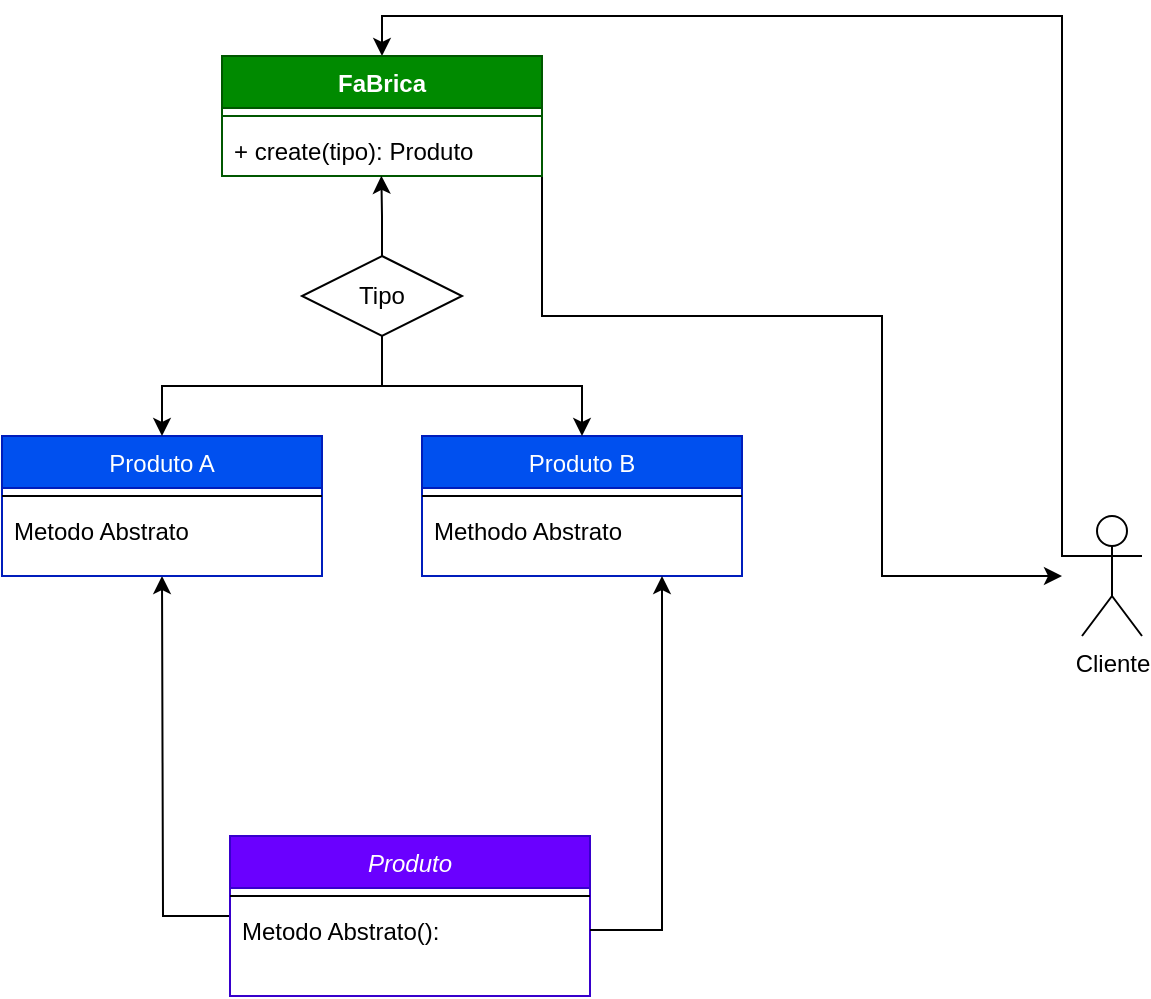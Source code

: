 <mxfile pages="3">
    <diagram id="C5RBs43oDa-KdzZeNtuy" name="Simple Factory">
        <mxGraphModel dx="1047" dy="371" grid="1" gridSize="10" guides="1" tooltips="1" connect="1" arrows="1" fold="1" page="1" pageScale="1" pageWidth="827" pageHeight="1169" math="0" shadow="0">
            <root>
                <mxCell id="WIyWlLk6GJQsqaUBKTNV-0"/>
                <mxCell id="WIyWlLk6GJQsqaUBKTNV-1" parent="WIyWlLk6GJQsqaUBKTNV-0"/>
                <mxCell id="dUYYTds_tHdQ7HSWbNol-23" style="edgeStyle=orthogonalEdgeStyle;rounded=0;orthogonalLoop=1;jettySize=auto;html=1;" parent="WIyWlLk6GJQsqaUBKTNV-1" source="zkfFHV4jXpPFQw0GAbJ--0" edge="1">
                    <mxGeometry relative="1" as="geometry">
                        <mxPoint x="200" y="430.0" as="targetPoint"/>
                    </mxGeometry>
                </mxCell>
                <mxCell id="zkfFHV4jXpPFQw0GAbJ--0" value="Produto" style="swimlane;fontStyle=2;align=center;verticalAlign=top;childLayout=stackLayout;horizontal=1;startSize=26;horizontalStack=0;resizeParent=1;resizeLast=0;collapsible=1;marginBottom=0;rounded=0;shadow=0;strokeWidth=1;fillColor=#6a00ff;fontColor=#ffffff;strokeColor=#3700CC;" parent="WIyWlLk6GJQsqaUBKTNV-1" vertex="1">
                    <mxGeometry x="234" y="560" width="180" height="80" as="geometry">
                        <mxRectangle x="230" y="140" width="160" height="26" as="alternateBounds"/>
                    </mxGeometry>
                </mxCell>
                <mxCell id="zkfFHV4jXpPFQw0GAbJ--4" value="" style="line;html=1;strokeWidth=1;align=left;verticalAlign=middle;spacingTop=-1;spacingLeft=3;spacingRight=3;rotatable=0;labelPosition=right;points=[];portConstraint=eastwest;" parent="zkfFHV4jXpPFQw0GAbJ--0" vertex="1">
                    <mxGeometry y="26" width="180" height="8" as="geometry"/>
                </mxCell>
                <mxCell id="zkfFHV4jXpPFQw0GAbJ--5" value="Metodo Abstrato():&#10;" style="text;align=left;verticalAlign=top;spacingLeft=4;spacingRight=4;overflow=hidden;rotatable=0;points=[[0,0.5],[1,0.5]];portConstraint=eastwest;" parent="zkfFHV4jXpPFQw0GAbJ--0" vertex="1">
                    <mxGeometry y="34" width="180" height="26" as="geometry"/>
                </mxCell>
                <mxCell id="zkfFHV4jXpPFQw0GAbJ--6" value="Produto A" style="swimlane;fontStyle=0;align=center;verticalAlign=top;childLayout=stackLayout;horizontal=1;startSize=26;horizontalStack=0;resizeParent=1;resizeLast=0;collapsible=1;marginBottom=0;rounded=0;shadow=0;strokeWidth=1;fillColor=#0050ef;fontColor=#ffffff;strokeColor=#001DBC;" parent="WIyWlLk6GJQsqaUBKTNV-1" vertex="1">
                    <mxGeometry x="120" y="360" width="160" height="70" as="geometry">
                        <mxRectangle x="130" y="380" width="160" height="26" as="alternateBounds"/>
                    </mxGeometry>
                </mxCell>
                <mxCell id="zkfFHV4jXpPFQw0GAbJ--9" value="" style="line;html=1;strokeWidth=1;align=left;verticalAlign=middle;spacingTop=-1;spacingLeft=3;spacingRight=3;rotatable=0;labelPosition=right;points=[];portConstraint=eastwest;" parent="zkfFHV4jXpPFQw0GAbJ--6" vertex="1">
                    <mxGeometry y="26" width="160" height="8" as="geometry"/>
                </mxCell>
                <mxCell id="zkfFHV4jXpPFQw0GAbJ--7" value="Metodo Abstrato" style="text;align=left;verticalAlign=top;spacingLeft=4;spacingRight=4;overflow=hidden;rotatable=0;points=[[0,0.5],[1,0.5]];portConstraint=eastwest;" parent="zkfFHV4jXpPFQw0GAbJ--6" vertex="1">
                    <mxGeometry y="34" width="160" height="26" as="geometry"/>
                </mxCell>
                <mxCell id="zkfFHV4jXpPFQw0GAbJ--13" value="Produto B" style="swimlane;fontStyle=0;align=center;verticalAlign=top;childLayout=stackLayout;horizontal=1;startSize=26;horizontalStack=0;resizeParent=1;resizeLast=0;collapsible=1;marginBottom=0;rounded=0;shadow=0;strokeWidth=1;fillColor=#0050ef;fontColor=#ffffff;strokeColor=#001DBC;" parent="WIyWlLk6GJQsqaUBKTNV-1" vertex="1">
                    <mxGeometry x="330" y="360" width="160" height="70" as="geometry">
                        <mxRectangle x="340" y="380" width="170" height="26" as="alternateBounds"/>
                    </mxGeometry>
                </mxCell>
                <mxCell id="zkfFHV4jXpPFQw0GAbJ--15" value="" style="line;html=1;strokeWidth=1;align=left;verticalAlign=middle;spacingTop=-1;spacingLeft=3;spacingRight=3;rotatable=0;labelPosition=right;points=[];portConstraint=eastwest;" parent="zkfFHV4jXpPFQw0GAbJ--13" vertex="1">
                    <mxGeometry y="26" width="160" height="8" as="geometry"/>
                </mxCell>
                <mxCell id="zkfFHV4jXpPFQw0GAbJ--14" value="Methodo Abstrato" style="text;align=left;verticalAlign=top;spacingLeft=4;spacingRight=4;overflow=hidden;rotatable=0;points=[[0,0.5],[1,0.5]];portConstraint=eastwest;" parent="zkfFHV4jXpPFQw0GAbJ--13" vertex="1">
                    <mxGeometry y="34" width="160" height="26" as="geometry"/>
                </mxCell>
                <mxCell id="dUYYTds_tHdQ7HSWbNol-16" style="edgeStyle=orthogonalEdgeStyle;rounded=0;orthogonalLoop=1;jettySize=auto;html=1;exitX=0;exitY=0.333;exitDx=0;exitDy=0;exitPerimeter=0;entryX=0.5;entryY=0;entryDx=0;entryDy=0;" parent="WIyWlLk6GJQsqaUBKTNV-1" source="dUYYTds_tHdQ7HSWbNol-1" target="dUYYTds_tHdQ7HSWbNol-9" edge="1">
                    <mxGeometry relative="1" as="geometry">
                        <Array as="points">
                            <mxPoint x="650" y="150"/>
                            <mxPoint x="310" y="150"/>
                        </Array>
                    </mxGeometry>
                </mxCell>
                <mxCell id="dUYYTds_tHdQ7HSWbNol-1" value="Cliente" style="shape=umlActor;verticalLabelPosition=bottom;verticalAlign=top;html=1;outlineConnect=0;" parent="WIyWlLk6GJQsqaUBKTNV-1" vertex="1">
                    <mxGeometry x="660" y="400" width="30" height="60" as="geometry"/>
                </mxCell>
                <mxCell id="dUYYTds_tHdQ7HSWbNol-15" style="edgeStyle=orthogonalEdgeStyle;rounded=0;orthogonalLoop=1;jettySize=auto;html=1;exitX=1;exitY=0.5;exitDx=0;exitDy=0;" parent="WIyWlLk6GJQsqaUBKTNV-1" source="dUYYTds_tHdQ7HSWbNol-9" edge="1">
                    <mxGeometry relative="1" as="geometry">
                        <mxPoint x="650" y="430" as="targetPoint"/>
                        <Array as="points">
                            <mxPoint x="390" y="300"/>
                            <mxPoint x="560" y="300"/>
                            <mxPoint x="560" y="430"/>
                        </Array>
                    </mxGeometry>
                </mxCell>
                <mxCell id="dUYYTds_tHdQ7HSWbNol-9" value="FaBrica" style="swimlane;fontStyle=1;align=center;verticalAlign=top;childLayout=stackLayout;horizontal=1;startSize=26;horizontalStack=0;resizeParent=1;resizeParentMax=0;resizeLast=0;collapsible=1;marginBottom=0;whiteSpace=wrap;html=1;fillColor=#008a00;fontColor=#ffffff;strokeColor=#005700;" parent="WIyWlLk6GJQsqaUBKTNV-1" vertex="1">
                    <mxGeometry x="230" y="170" width="160" height="60" as="geometry"/>
                </mxCell>
                <mxCell id="dUYYTds_tHdQ7HSWbNol-11" value="" style="line;strokeWidth=1;fillColor=none;align=left;verticalAlign=middle;spacingTop=-1;spacingLeft=3;spacingRight=3;rotatable=0;labelPosition=right;points=[];portConstraint=eastwest;strokeColor=inherit;" parent="dUYYTds_tHdQ7HSWbNol-9" vertex="1">
                    <mxGeometry y="26" width="160" height="8" as="geometry"/>
                </mxCell>
                <mxCell id="dUYYTds_tHdQ7HSWbNol-12" value="+ create(tipo): Produto" style="text;strokeColor=none;fillColor=none;align=left;verticalAlign=top;spacingLeft=4;spacingRight=4;overflow=hidden;rotatable=0;points=[[0,0.5],[1,0.5]];portConstraint=eastwest;whiteSpace=wrap;html=1;" parent="dUYYTds_tHdQ7HSWbNol-9" vertex="1">
                    <mxGeometry y="34" width="160" height="26" as="geometry"/>
                </mxCell>
                <mxCell id="dUYYTds_tHdQ7HSWbNol-20" style="edgeStyle=orthogonalEdgeStyle;rounded=0;orthogonalLoop=1;jettySize=auto;html=1;entryX=0.498;entryY=0.996;entryDx=0;entryDy=0;entryPerimeter=0;" parent="WIyWlLk6GJQsqaUBKTNV-1" source="dUYYTds_tHdQ7HSWbNol-17" target="dUYYTds_tHdQ7HSWbNol-12" edge="1">
                    <mxGeometry relative="1" as="geometry"/>
                </mxCell>
                <mxCell id="dUYYTds_tHdQ7HSWbNol-21" style="edgeStyle=orthogonalEdgeStyle;rounded=0;orthogonalLoop=1;jettySize=auto;html=1;entryX=0.5;entryY=0;entryDx=0;entryDy=0;" parent="WIyWlLk6GJQsqaUBKTNV-1" source="dUYYTds_tHdQ7HSWbNol-17" target="zkfFHV4jXpPFQw0GAbJ--6" edge="1">
                    <mxGeometry relative="1" as="geometry"/>
                </mxCell>
                <mxCell id="dUYYTds_tHdQ7HSWbNol-22" style="edgeStyle=orthogonalEdgeStyle;rounded=0;orthogonalLoop=1;jettySize=auto;html=1;entryX=0.5;entryY=0;entryDx=0;entryDy=0;" parent="WIyWlLk6GJQsqaUBKTNV-1" source="dUYYTds_tHdQ7HSWbNol-17" target="zkfFHV4jXpPFQw0GAbJ--13" edge="1">
                    <mxGeometry relative="1" as="geometry"/>
                </mxCell>
                <mxCell id="dUYYTds_tHdQ7HSWbNol-17" value="Tipo" style="rhombus;whiteSpace=wrap;html=1;" parent="WIyWlLk6GJQsqaUBKTNV-1" vertex="1">
                    <mxGeometry x="270" y="270" width="80" height="40" as="geometry"/>
                </mxCell>
                <mxCell id="dUYYTds_tHdQ7HSWbNol-24" style="edgeStyle=orthogonalEdgeStyle;rounded=0;orthogonalLoop=1;jettySize=auto;html=1;entryX=0.75;entryY=1;entryDx=0;entryDy=0;" parent="WIyWlLk6GJQsqaUBKTNV-1" source="zkfFHV4jXpPFQw0GAbJ--5" target="zkfFHV4jXpPFQw0GAbJ--13" edge="1">
                    <mxGeometry relative="1" as="geometry"/>
                </mxCell>
            </root>
        </mxGraphModel>
    </diagram>
    <diagram id="7rpKmC_m5Ts7hLOaDYVS" name="Factory Method">
        <mxGraphModel dx="1047" dy="371" grid="1" gridSize="10" guides="1" tooltips="1" connect="1" arrows="1" fold="1" page="1" pageScale="1" pageWidth="827" pageHeight="1169" math="0" shadow="0">
            <root>
                <mxCell id="0"/>
                <mxCell id="1" parent="0"/>
                <mxCell id="uOhVstjG3ZBgrnOwVRoU-12" style="edgeStyle=orthogonalEdgeStyle;rounded=0;orthogonalLoop=1;jettySize=auto;html=1;entryX=0.244;entryY=1.154;entryDx=0;entryDy=0;entryPerimeter=0;strokeWidth=5;fillColor=#6a00ff;strokeColor=#3700CC;" parent="1" source="uOhVstjG3ZBgrnOwVRoU-1" target="uOhVstjG3ZBgrnOwVRoU-8" edge="1">
                    <mxGeometry relative="1" as="geometry">
                        <Array as="points">
                            <mxPoint x="130" y="710"/>
                        </Array>
                    </mxGeometry>
                </mxCell>
                <mxCell id="uOhVstjG3ZBgrnOwVRoU-1" value="Produto&lt;br&gt;" style="swimlane;fontStyle=1;align=center;verticalAlign=top;childLayout=stackLayout;horizontal=1;startSize=26;horizontalStack=0;resizeParent=1;resizeParentMax=0;resizeLast=0;collapsible=1;marginBottom=0;whiteSpace=wrap;html=1;fillColor=#6a00ff;fontColor=#ffffff;strokeColor=#3700CC;" parent="1" vertex="1">
                    <mxGeometry x="190" y="680" width="160" height="60" as="geometry"/>
                </mxCell>
                <mxCell id="uOhVstjG3ZBgrnOwVRoU-3" value="" style="line;strokeWidth=1;fillColor=none;align=left;verticalAlign=middle;spacingTop=-1;spacingLeft=3;spacingRight=3;rotatable=0;labelPosition=right;points=[];portConstraint=eastwest;strokeColor=inherit;" parent="uOhVstjG3ZBgrnOwVRoU-1" vertex="1">
                    <mxGeometry y="26" width="160" height="8" as="geometry"/>
                </mxCell>
                <mxCell id="uOhVstjG3ZBgrnOwVRoU-13" style="edgeStyle=orthogonalEdgeStyle;rounded=0;orthogonalLoop=1;jettySize=auto;html=1;strokeWidth=5;fillColor=#6a00ff;strokeColor=#3700CC;" parent="uOhVstjG3ZBgrnOwVRoU-1" source="uOhVstjG3ZBgrnOwVRoU-4" edge="1">
                    <mxGeometry relative="1" as="geometry">
                        <mxPoint x="180" y="-130" as="targetPoint"/>
                    </mxGeometry>
                </mxCell>
                <mxCell id="uOhVstjG3ZBgrnOwVRoU-4" value="+ metodo Abstrato()" style="text;strokeColor=none;fillColor=none;align=left;verticalAlign=top;spacingLeft=4;spacingRight=4;overflow=hidden;rotatable=0;points=[[0,0.5],[1,0.5]];portConstraint=eastwest;whiteSpace=wrap;html=1;" parent="uOhVstjG3ZBgrnOwVRoU-1" vertex="1">
                    <mxGeometry y="34" width="160" height="26" as="geometry"/>
                </mxCell>
                <mxCell id="uOhVstjG3ZBgrnOwVRoU-29" style="edgeStyle=orthogonalEdgeStyle;rounded=0;orthogonalLoop=1;jettySize=auto;html=1;strokeWidth=5;fillColor=#1ba1e2;strokeColor=#006EAF;" parent="1" source="uOhVstjG3ZBgrnOwVRoU-5" target="uOhVstjG3ZBgrnOwVRoU-23" edge="1">
                    <mxGeometry relative="1" as="geometry">
                        <mxPoint x="440" y="410" as="targetPoint"/>
                        <Array as="points">
                            <mxPoint x="170" y="440"/>
                            <mxPoint x="240" y="440"/>
                            <mxPoint x="240" y="370"/>
                            <mxPoint x="320" y="370"/>
                            <mxPoint x="320" y="311"/>
                        </Array>
                    </mxGeometry>
                </mxCell>
                <mxCell id="uOhVstjG3ZBgrnOwVRoU-5" value="Produto A" style="swimlane;fontStyle=1;align=center;verticalAlign=top;childLayout=stackLayout;horizontal=1;startSize=26;horizontalStack=0;resizeParent=1;resizeParentMax=0;resizeLast=0;collapsible=1;marginBottom=0;whiteSpace=wrap;html=1;fillColor=#0050ef;fontColor=#ffffff;strokeColor=#001DBC;" parent="1" vertex="1">
                    <mxGeometry x="90" y="480" width="160" height="60" as="geometry"/>
                </mxCell>
                <mxCell id="uOhVstjG3ZBgrnOwVRoU-7" value="" style="line;strokeWidth=1;fillColor=none;align=left;verticalAlign=middle;spacingTop=-1;spacingLeft=3;spacingRight=3;rotatable=0;labelPosition=right;points=[];portConstraint=eastwest;strokeColor=inherit;" parent="uOhVstjG3ZBgrnOwVRoU-5" vertex="1">
                    <mxGeometry y="26" width="160" height="8" as="geometry"/>
                </mxCell>
                <mxCell id="uOhVstjG3ZBgrnOwVRoU-8" value="+ method Abstrato()" style="text;strokeColor=none;fillColor=none;align=left;verticalAlign=top;spacingLeft=4;spacingRight=4;overflow=hidden;rotatable=0;points=[[0,0.5],[1,0.5]];portConstraint=eastwest;whiteSpace=wrap;html=1;" parent="uOhVstjG3ZBgrnOwVRoU-5" vertex="1">
                    <mxGeometry y="34" width="160" height="26" as="geometry"/>
                </mxCell>
                <mxCell id="uOhVstjG3ZBgrnOwVRoU-28" style="edgeStyle=orthogonalEdgeStyle;rounded=0;orthogonalLoop=1;jettySize=auto;html=1;entryX=0;entryY=0.5;entryDx=0;entryDy=0;strokeWidth=5;fillColor=#1ba1e2;strokeColor=#006EAF;" parent="1" source="uOhVstjG3ZBgrnOwVRoU-9" target="uOhVstjG3ZBgrnOwVRoU-23" edge="1">
                    <mxGeometry relative="1" as="geometry">
                        <Array as="points">
                            <mxPoint x="360" y="311"/>
                        </Array>
                    </mxGeometry>
                </mxCell>
                <mxCell id="uOhVstjG3ZBgrnOwVRoU-30" style="edgeStyle=orthogonalEdgeStyle;rounded=0;orthogonalLoop=1;jettySize=auto;html=1;fillColor=#1ba1e2;strokeColor=#006EAF;strokeWidth=4;entryX=0;entryY=0.5;entryDx=0;entryDy=0;" parent="1" source="uOhVstjG3ZBgrnOwVRoU-9" target="uOhVstjG3ZBgrnOwVRoU-21" edge="1">
                    <mxGeometry relative="1" as="geometry">
                        <Array as="points">
                            <mxPoint x="330" y="400"/>
                            <mxPoint x="193" y="400"/>
                            <mxPoint x="193" y="210"/>
                            <mxPoint x="340" y="210"/>
                            <mxPoint x="340" y="136"/>
                        </Array>
                    </mxGeometry>
                </mxCell>
                <mxCell id="uOhVstjG3ZBgrnOwVRoU-9" value="Produto B" style="swimlane;fontStyle=1;align=center;verticalAlign=top;childLayout=stackLayout;horizontal=1;startSize=26;horizontalStack=0;resizeParent=1;resizeParentMax=0;resizeLast=0;collapsible=1;marginBottom=0;whiteSpace=wrap;html=1;fillColor=#0050ef;fontColor=#ffffff;strokeColor=#001DBC;" parent="1" vertex="1">
                    <mxGeometry x="290" y="480" width="160" height="60" as="geometry"/>
                </mxCell>
                <mxCell id="uOhVstjG3ZBgrnOwVRoU-10" value="" style="line;strokeWidth=1;fillColor=none;align=left;verticalAlign=middle;spacingTop=-1;spacingLeft=3;spacingRight=3;rotatable=0;labelPosition=right;points=[];portConstraint=eastwest;strokeColor=inherit;" parent="uOhVstjG3ZBgrnOwVRoU-9" vertex="1">
                    <mxGeometry y="26" width="160" height="8" as="geometry"/>
                </mxCell>
                <mxCell id="uOhVstjG3ZBgrnOwVRoU-11" value="+ method Abstrato()" style="text;strokeColor=none;fillColor=none;align=left;verticalAlign=top;spacingLeft=4;spacingRight=4;overflow=hidden;rotatable=0;points=[[0,0.5],[1,0.5]];portConstraint=eastwest;whiteSpace=wrap;html=1;" parent="uOhVstjG3ZBgrnOwVRoU-9" vertex="1">
                    <mxGeometry y="34" width="160" height="26" as="geometry"/>
                </mxCell>
                <mxCell id="uOhVstjG3ZBgrnOwVRoU-14" value="FactoryTypeB" style="swimlane;fontStyle=1;align=center;verticalAlign=top;childLayout=stackLayout;horizontal=1;startSize=26;horizontalStack=0;resizeParent=1;resizeParentMax=0;resizeLast=0;collapsible=1;marginBottom=0;whiteSpace=wrap;html=1;fillColor=#008a00;fontColor=#ffffff;strokeColor=#005700;" parent="1" vertex="1">
                    <mxGeometry x="380" y="95" width="180" height="90" as="geometry"/>
                </mxCell>
                <mxCell id="uOhVstjG3ZBgrnOwVRoU-21" value="+ product: List" style="text;strokeColor=none;align=left;fillColor=none;html=1;verticalAlign=middle;whiteSpace=wrap;rounded=0;" parent="uOhVstjG3ZBgrnOwVRoU-14" vertex="1">
                    <mxGeometry y="26" width="180" height="30" as="geometry"/>
                </mxCell>
                <mxCell id="uOhVstjG3ZBgrnOwVRoU-16" value="" style="line;strokeWidth=1;fillColor=none;align=left;verticalAlign=middle;spacingTop=-1;spacingLeft=3;spacingRight=3;rotatable=0;labelPosition=right;points=[];portConstraint=eastwest;strokeColor=inherit;" parent="uOhVstjG3ZBgrnOwVRoU-14" vertex="1">
                    <mxGeometry y="56" width="180" height="8" as="geometry"/>
                </mxCell>
                <mxCell id="uOhVstjG3ZBgrnOwVRoU-17" value="+ create(type): Factory&lt;br&gt;" style="text;strokeColor=none;fillColor=none;align=left;verticalAlign=top;spacingLeft=4;spacingRight=4;overflow=hidden;rotatable=0;points=[[0,0.5],[1,0.5]];portConstraint=eastwest;whiteSpace=wrap;html=1;" parent="uOhVstjG3ZBgrnOwVRoU-14" vertex="1">
                    <mxGeometry y="64" width="180" height="26" as="geometry"/>
                </mxCell>
                <mxCell id="uOhVstjG3ZBgrnOwVRoU-26" style="edgeStyle=orthogonalEdgeStyle;rounded=0;orthogonalLoop=1;jettySize=auto;html=1;entryX=0;entryY=0.25;entryDx=0;entryDy=0;fillColor=#6a00ff;strokeColor=#3700CC;strokeWidth=5;" parent="1" source="uOhVstjG3ZBgrnOwVRoU-18" target="uOhVstjG3ZBgrnOwVRoU-14" edge="1">
                    <mxGeometry relative="1" as="geometry"/>
                </mxCell>
                <mxCell id="uOhVstjG3ZBgrnOwVRoU-18" value="Factory" style="swimlane;fontStyle=1;align=center;verticalAlign=top;childLayout=stackLayout;horizontal=1;startSize=26;horizontalStack=0;resizeParent=1;resizeParentMax=0;resizeLast=0;collapsible=1;marginBottom=0;whiteSpace=wrap;html=1;fillColor=#6a00ff;fontColor=#ffffff;strokeColor=#3700CC;" parent="1" vertex="1">
                    <mxGeometry x="50" y="110" width="160" height="60" as="geometry"/>
                </mxCell>
                <mxCell id="uOhVstjG3ZBgrnOwVRoU-19" value="" style="line;strokeWidth=1;fillColor=none;align=left;verticalAlign=middle;spacingTop=-1;spacingLeft=3;spacingRight=3;rotatable=0;labelPosition=right;points=[];portConstraint=eastwest;strokeColor=inherit;" parent="uOhVstjG3ZBgrnOwVRoU-18" vertex="1">
                    <mxGeometry y="26" width="160" height="8" as="geometry"/>
                </mxCell>
                <mxCell id="uOhVstjG3ZBgrnOwVRoU-20" value="+ create(type): Factory&lt;br&gt;" style="text;strokeColor=none;fillColor=none;align=left;verticalAlign=top;spacingLeft=4;spacingRight=4;overflow=hidden;rotatable=0;points=[[0,0.5],[1,0.5]];portConstraint=eastwest;whiteSpace=wrap;html=1;" parent="uOhVstjG3ZBgrnOwVRoU-18" vertex="1">
                    <mxGeometry y="34" width="160" height="26" as="geometry"/>
                </mxCell>
                <mxCell id="uOhVstjG3ZBgrnOwVRoU-22" value="FactoryTypeA" style="swimlane;fontStyle=1;align=center;verticalAlign=top;childLayout=stackLayout;horizontal=1;startSize=26;horizontalStack=0;resizeParent=1;resizeParentMax=0;resizeLast=0;collapsible=1;marginBottom=0;whiteSpace=wrap;html=1;fillColor=#008a00;fontColor=#ffffff;strokeColor=#005700;" parent="1" vertex="1">
                    <mxGeometry x="380" y="270" width="160" height="90" as="geometry"/>
                </mxCell>
                <mxCell id="uOhVstjG3ZBgrnOwVRoU-23" value="+ product: List" style="text;strokeColor=none;align=left;fillColor=none;html=1;verticalAlign=middle;whiteSpace=wrap;rounded=0;" parent="uOhVstjG3ZBgrnOwVRoU-22" vertex="1">
                    <mxGeometry y="26" width="160" height="30" as="geometry"/>
                </mxCell>
                <mxCell id="uOhVstjG3ZBgrnOwVRoU-24" value="" style="line;strokeWidth=1;fillColor=none;align=left;verticalAlign=middle;spacingTop=-1;spacingLeft=3;spacingRight=3;rotatable=0;labelPosition=right;points=[];portConstraint=eastwest;strokeColor=inherit;" parent="uOhVstjG3ZBgrnOwVRoU-22" vertex="1">
                    <mxGeometry y="56" width="160" height="8" as="geometry"/>
                </mxCell>
                <mxCell id="uOhVstjG3ZBgrnOwVRoU-25" value="+ create(type): Factory&lt;br&gt;" style="text;strokeColor=none;fillColor=none;align=left;verticalAlign=top;spacingLeft=4;spacingRight=4;overflow=hidden;rotatable=0;points=[[0,0.5],[1,0.5]];portConstraint=eastwest;whiteSpace=wrap;html=1;" parent="uOhVstjG3ZBgrnOwVRoU-22" vertex="1">
                    <mxGeometry y="64" width="160" height="26" as="geometry"/>
                </mxCell>
                <mxCell id="uOhVstjG3ZBgrnOwVRoU-27" style="edgeStyle=orthogonalEdgeStyle;rounded=0;orthogonalLoop=1;jettySize=auto;html=1;entryX=0.5;entryY=0;entryDx=0;entryDy=0;fillColor=#6a00ff;strokeColor=#3700CC;strokeWidth=5;" parent="1" source="uOhVstjG3ZBgrnOwVRoU-20" target="uOhVstjG3ZBgrnOwVRoU-22" edge="1">
                    <mxGeometry relative="1" as="geometry">
                        <Array as="points">
                            <mxPoint x="130" y="240"/>
                            <mxPoint x="460" y="240"/>
                        </Array>
                    </mxGeometry>
                </mxCell>
                <mxCell id="uOhVstjG3ZBgrnOwVRoU-32" style="edgeStyle=orthogonalEdgeStyle;rounded=0;orthogonalLoop=1;jettySize=auto;html=1;entryX=1;entryY=0.25;entryDx=0;entryDy=0;" parent="1" source="uOhVstjG3ZBgrnOwVRoU-31" target="uOhVstjG3ZBgrnOwVRoU-23" edge="1">
                    <mxGeometry relative="1" as="geometry"/>
                </mxCell>
                <mxCell id="uOhVstjG3ZBgrnOwVRoU-33" style="edgeStyle=orthogonalEdgeStyle;rounded=0;orthogonalLoop=1;jettySize=auto;html=1;" parent="1" source="uOhVstjG3ZBgrnOwVRoU-31" target="uOhVstjG3ZBgrnOwVRoU-17" edge="1">
                    <mxGeometry relative="1" as="geometry"/>
                </mxCell>
                <mxCell id="uOhVstjG3ZBgrnOwVRoU-31" value="Actor" style="shape=umlActor;verticalLabelPosition=bottom;verticalAlign=top;html=1;" parent="1" vertex="1">
                    <mxGeometry x="720" y="340" width="30" height="60" as="geometry"/>
                </mxCell>
            </root>
        </mxGraphModel>
    </diagram>
    <diagram id="4cVNQANdSm6VlYVHOkTY" name="Abstract Factory">
        <mxGraphModel dx="1912" dy="1115" grid="1" gridSize="10" guides="1" tooltips="1" connect="1" arrows="1" fold="1" page="1" pageScale="1" pageWidth="827" pageHeight="1169" math="0" shadow="0">
            <root>
                <mxCell id="0"/>
                <mxCell id="1" parent="0"/>
                <mxCell id="9aj1KUOlUXCgOBiK8Jnl-1" value="ProdutoAItaliano" style="swimlane;fontStyle=0;childLayout=stackLayout;horizontal=1;startSize=26;fillColor=#0050ef;horizontalStack=0;resizeParent=1;resizeParentMax=0;resizeLast=0;collapsible=1;marginBottom=0;whiteSpace=wrap;html=1;fontColor=#ffffff;strokeColor=#001DBC;" vertex="1" parent="1">
                    <mxGeometry x="110" y="340" width="140" height="104" as="geometry"/>
                </mxCell>
                <mxCell id="9aj1KUOlUXCgOBiK8Jnl-2" value="+ field: type" style="text;strokeColor=none;fillColor=none;align=left;verticalAlign=top;spacingLeft=4;spacingRight=4;overflow=hidden;rotatable=0;points=[[0,0.5],[1,0.5]];portConstraint=eastwest;whiteSpace=wrap;html=1;" vertex="1" parent="9aj1KUOlUXCgOBiK8Jnl-1">
                    <mxGeometry y="26" width="140" height="26" as="geometry"/>
                </mxCell>
                <mxCell id="9aj1KUOlUXCgOBiK8Jnl-3" value="+ field: type" style="text;strokeColor=none;fillColor=none;align=left;verticalAlign=top;spacingLeft=4;spacingRight=4;overflow=hidden;rotatable=0;points=[[0,0.5],[1,0.5]];portConstraint=eastwest;whiteSpace=wrap;html=1;" vertex="1" parent="9aj1KUOlUXCgOBiK8Jnl-1">
                    <mxGeometry y="52" width="140" height="26" as="geometry"/>
                </mxCell>
                <mxCell id="9aj1KUOlUXCgOBiK8Jnl-4" value="+ field: type" style="text;strokeColor=none;fillColor=none;align=left;verticalAlign=top;spacingLeft=4;spacingRight=4;overflow=hidden;rotatable=0;points=[[0,0.5],[1,0.5]];portConstraint=eastwest;whiteSpace=wrap;html=1;" vertex="1" parent="9aj1KUOlUXCgOBiK8Jnl-1">
                    <mxGeometry y="78" width="140" height="26" as="geometry"/>
                </mxCell>
                <mxCell id="9aj1KUOlUXCgOBiK8Jnl-5" value="ProdutoAAlemão" style="swimlane;fontStyle=0;childLayout=stackLayout;horizontal=1;startSize=26;fillColor=#0050ef;horizontalStack=0;resizeParent=1;resizeParentMax=0;resizeLast=0;collapsible=1;marginBottom=0;whiteSpace=wrap;html=1;fontColor=#ffffff;strokeColor=#001DBC;" vertex="1" parent="1">
                    <mxGeometry x="290" y="340" width="140" height="104" as="geometry"/>
                </mxCell>
                <mxCell id="9aj1KUOlUXCgOBiK8Jnl-6" value="+ field: type" style="text;strokeColor=none;fillColor=none;align=left;verticalAlign=top;spacingLeft=4;spacingRight=4;overflow=hidden;rotatable=0;points=[[0,0.5],[1,0.5]];portConstraint=eastwest;whiteSpace=wrap;html=1;" vertex="1" parent="9aj1KUOlUXCgOBiK8Jnl-5">
                    <mxGeometry y="26" width="140" height="26" as="geometry"/>
                </mxCell>
                <mxCell id="9aj1KUOlUXCgOBiK8Jnl-7" value="+ field: type" style="text;strokeColor=none;fillColor=none;align=left;verticalAlign=top;spacingLeft=4;spacingRight=4;overflow=hidden;rotatable=0;points=[[0,0.5],[1,0.5]];portConstraint=eastwest;whiteSpace=wrap;html=1;" vertex="1" parent="9aj1KUOlUXCgOBiK8Jnl-5">
                    <mxGeometry y="52" width="140" height="26" as="geometry"/>
                </mxCell>
                <mxCell id="9aj1KUOlUXCgOBiK8Jnl-8" value="+ field: type" style="text;strokeColor=none;fillColor=none;align=left;verticalAlign=top;spacingLeft=4;spacingRight=4;overflow=hidden;rotatable=0;points=[[0,0.5],[1,0.5]];portConstraint=eastwest;whiteSpace=wrap;html=1;" vertex="1" parent="9aj1KUOlUXCgOBiK8Jnl-5">
                    <mxGeometry y="78" width="140" height="26" as="geometry"/>
                </mxCell>
                <mxCell id="9aj1KUOlUXCgOBiK8Jnl-9" value="ProdutoAFrances" style="swimlane;fontStyle=0;childLayout=stackLayout;horizontal=1;startSize=26;fillColor=#0050ef;horizontalStack=0;resizeParent=1;resizeParentMax=0;resizeLast=0;collapsible=1;marginBottom=0;whiteSpace=wrap;html=1;fontColor=#ffffff;strokeColor=#001DBC;" vertex="1" parent="1">
                    <mxGeometry x="470" y="340" width="140" height="104" as="geometry"/>
                </mxCell>
                <mxCell id="9aj1KUOlUXCgOBiK8Jnl-10" value="+ field: type" style="text;strokeColor=none;fillColor=none;align=left;verticalAlign=top;spacingLeft=4;spacingRight=4;overflow=hidden;rotatable=0;points=[[0,0.5],[1,0.5]];portConstraint=eastwest;whiteSpace=wrap;html=1;" vertex="1" parent="9aj1KUOlUXCgOBiK8Jnl-9">
                    <mxGeometry y="26" width="140" height="26" as="geometry"/>
                </mxCell>
                <mxCell id="9aj1KUOlUXCgOBiK8Jnl-11" value="+ field: type" style="text;strokeColor=none;fillColor=none;align=left;verticalAlign=top;spacingLeft=4;spacingRight=4;overflow=hidden;rotatable=0;points=[[0,0.5],[1,0.5]];portConstraint=eastwest;whiteSpace=wrap;html=1;" vertex="1" parent="9aj1KUOlUXCgOBiK8Jnl-9">
                    <mxGeometry y="52" width="140" height="26" as="geometry"/>
                </mxCell>
                <mxCell id="9aj1KUOlUXCgOBiK8Jnl-12" value="+ field: type" style="text;strokeColor=none;fillColor=none;align=left;verticalAlign=top;spacingLeft=4;spacingRight=4;overflow=hidden;rotatable=0;points=[[0,0.5],[1,0.5]];portConstraint=eastwest;whiteSpace=wrap;html=1;" vertex="1" parent="9aj1KUOlUXCgOBiK8Jnl-9">
                    <mxGeometry y="78" width="140" height="26" as="geometry"/>
                </mxCell>
                <mxCell id="9aj1KUOlUXCgOBiK8Jnl-14" value="Produto A" style="swimlane;fontStyle=1;align=center;verticalAlign=top;childLayout=stackLayout;horizontal=1;startSize=26;horizontalStack=0;resizeParent=1;resizeParentMax=0;resizeLast=0;collapsible=1;marginBottom=0;whiteSpace=wrap;html=1;fillColor=#6a00ff;fontColor=#ffffff;strokeColor=#3700CC;" vertex="1" parent="1">
                    <mxGeometry x="110" y="130" width="160" height="60" as="geometry"/>
                </mxCell>
                <mxCell id="9aj1KUOlUXCgOBiK8Jnl-16" value="" style="line;strokeWidth=1;fillColor=none;align=left;verticalAlign=middle;spacingTop=-1;spacingLeft=3;spacingRight=3;rotatable=0;labelPosition=right;points=[];portConstraint=eastwest;strokeColor=inherit;" vertex="1" parent="9aj1KUOlUXCgOBiK8Jnl-14">
                    <mxGeometry y="26" width="160" height="8" as="geometry"/>
                </mxCell>
                <mxCell id="9aj1KUOlUXCgOBiK8Jnl-17" value="+ method(type): type" style="text;strokeColor=none;fillColor=none;align=left;verticalAlign=top;spacingLeft=4;spacingRight=4;overflow=hidden;rotatable=0;points=[[0,0.5],[1,0.5]];portConstraint=eastwest;whiteSpace=wrap;html=1;" vertex="1" parent="9aj1KUOlUXCgOBiK8Jnl-14">
                    <mxGeometry y="34" width="160" height="26" as="geometry"/>
                </mxCell>
                <mxCell id="9aj1KUOlUXCgOBiK8Jnl-18" style="edgeStyle=orthogonalEdgeStyle;rounded=0;orthogonalLoop=1;jettySize=auto;html=1;entryX=0.5;entryY=0;entryDx=0;entryDy=0;fillColor=#6a00ff;strokeColor=#3700CC;strokeWidth=5;" edge="1" parent="1" source="9aj1KUOlUXCgOBiK8Jnl-17" target="9aj1KUOlUXCgOBiK8Jnl-1">
                    <mxGeometry relative="1" as="geometry"/>
                </mxCell>
                <mxCell id="9aj1KUOlUXCgOBiK8Jnl-19" style="edgeStyle=orthogonalEdgeStyle;rounded=0;orthogonalLoop=1;jettySize=auto;html=1;entryX=0.443;entryY=-0.019;entryDx=0;entryDy=0;entryPerimeter=0;fillColor=#6a00ff;strokeColor=#3700CC;strokeWidth=5;" edge="1" parent="1" source="9aj1KUOlUXCgOBiK8Jnl-17" target="9aj1KUOlUXCgOBiK8Jnl-5">
                    <mxGeometry relative="1" as="geometry"/>
                </mxCell>
                <mxCell id="9aj1KUOlUXCgOBiK8Jnl-20" style="edgeStyle=orthogonalEdgeStyle;rounded=0;orthogonalLoop=1;jettySize=auto;html=1;entryX=0.5;entryY=0;entryDx=0;entryDy=0;fillColor=#6a00ff;strokeColor=#3700CC;strokeWidth=5;" edge="1" parent="1" source="9aj1KUOlUXCgOBiK8Jnl-17" target="9aj1KUOlUXCgOBiK8Jnl-9">
                    <mxGeometry relative="1" as="geometry"/>
                </mxCell>
                <mxCell id="9aj1KUOlUXCgOBiK8Jnl-21" value="ProdutoBItaliano" style="swimlane;fontStyle=0;childLayout=stackLayout;horizontal=1;startSize=26;fillColor=#a20025;horizontalStack=0;resizeParent=1;resizeParentMax=0;resizeLast=0;collapsible=1;marginBottom=0;whiteSpace=wrap;html=1;fontColor=#ffffff;strokeColor=#6F0000;" vertex="1" parent="1">
                    <mxGeometry x="740" y="340" width="140" height="104" as="geometry"/>
                </mxCell>
                <mxCell id="9aj1KUOlUXCgOBiK8Jnl-22" value="+ field: type" style="text;strokeColor=none;fillColor=none;align=left;verticalAlign=top;spacingLeft=4;spacingRight=4;overflow=hidden;rotatable=0;points=[[0,0.5],[1,0.5]];portConstraint=eastwest;whiteSpace=wrap;html=1;" vertex="1" parent="9aj1KUOlUXCgOBiK8Jnl-21">
                    <mxGeometry y="26" width="140" height="26" as="geometry"/>
                </mxCell>
                <mxCell id="9aj1KUOlUXCgOBiK8Jnl-23" value="+ field: type" style="text;strokeColor=none;fillColor=none;align=left;verticalAlign=top;spacingLeft=4;spacingRight=4;overflow=hidden;rotatable=0;points=[[0,0.5],[1,0.5]];portConstraint=eastwest;whiteSpace=wrap;html=1;" vertex="1" parent="9aj1KUOlUXCgOBiK8Jnl-21">
                    <mxGeometry y="52" width="140" height="26" as="geometry"/>
                </mxCell>
                <mxCell id="9aj1KUOlUXCgOBiK8Jnl-24" value="+ field: type" style="text;strokeColor=none;fillColor=none;align=left;verticalAlign=top;spacingLeft=4;spacingRight=4;overflow=hidden;rotatable=0;points=[[0,0.5],[1,0.5]];portConstraint=eastwest;whiteSpace=wrap;html=1;" vertex="1" parent="9aj1KUOlUXCgOBiK8Jnl-21">
                    <mxGeometry y="78" width="140" height="26" as="geometry"/>
                </mxCell>
                <mxCell id="9aj1KUOlUXCgOBiK8Jnl-25" value="ProdutoBAlemão" style="swimlane;fontStyle=0;childLayout=stackLayout;horizontal=1;startSize=26;fillColor=#a20025;horizontalStack=0;resizeParent=1;resizeParentMax=0;resizeLast=0;collapsible=1;marginBottom=0;whiteSpace=wrap;html=1;fontColor=#ffffff;strokeColor=#6F0000;" vertex="1" parent="1">
                    <mxGeometry x="920" y="340" width="140" height="104" as="geometry"/>
                </mxCell>
                <mxCell id="9aj1KUOlUXCgOBiK8Jnl-26" value="+ field: type" style="text;strokeColor=none;fillColor=none;align=left;verticalAlign=top;spacingLeft=4;spacingRight=4;overflow=hidden;rotatable=0;points=[[0,0.5],[1,0.5]];portConstraint=eastwest;whiteSpace=wrap;html=1;" vertex="1" parent="9aj1KUOlUXCgOBiK8Jnl-25">
                    <mxGeometry y="26" width="140" height="26" as="geometry"/>
                </mxCell>
                <mxCell id="9aj1KUOlUXCgOBiK8Jnl-27" value="+ field: type" style="text;strokeColor=none;fillColor=none;align=left;verticalAlign=top;spacingLeft=4;spacingRight=4;overflow=hidden;rotatable=0;points=[[0,0.5],[1,0.5]];portConstraint=eastwest;whiteSpace=wrap;html=1;" vertex="1" parent="9aj1KUOlUXCgOBiK8Jnl-25">
                    <mxGeometry y="52" width="140" height="26" as="geometry"/>
                </mxCell>
                <mxCell id="9aj1KUOlUXCgOBiK8Jnl-28" value="+ field: type" style="text;strokeColor=none;fillColor=none;align=left;verticalAlign=top;spacingLeft=4;spacingRight=4;overflow=hidden;rotatable=0;points=[[0,0.5],[1,0.5]];portConstraint=eastwest;whiteSpace=wrap;html=1;" vertex="1" parent="9aj1KUOlUXCgOBiK8Jnl-25">
                    <mxGeometry y="78" width="140" height="26" as="geometry"/>
                </mxCell>
                <mxCell id="9aj1KUOlUXCgOBiK8Jnl-29" value="ProdutoBFrances" style="swimlane;fontStyle=0;childLayout=stackLayout;horizontal=1;startSize=26;fillColor=#a20025;horizontalStack=0;resizeParent=1;resizeParentMax=0;resizeLast=0;collapsible=1;marginBottom=0;whiteSpace=wrap;html=1;fontColor=#ffffff;strokeColor=#6F0000;" vertex="1" parent="1">
                    <mxGeometry x="1100" y="340" width="140" height="104" as="geometry"/>
                </mxCell>
                <mxCell id="9aj1KUOlUXCgOBiK8Jnl-30" value="+ field: type" style="text;strokeColor=none;fillColor=none;align=left;verticalAlign=top;spacingLeft=4;spacingRight=4;overflow=hidden;rotatable=0;points=[[0,0.5],[1,0.5]];portConstraint=eastwest;whiteSpace=wrap;html=1;" vertex="1" parent="9aj1KUOlUXCgOBiK8Jnl-29">
                    <mxGeometry y="26" width="140" height="26" as="geometry"/>
                </mxCell>
                <mxCell id="9aj1KUOlUXCgOBiK8Jnl-31" value="+ field: type" style="text;strokeColor=none;fillColor=none;align=left;verticalAlign=top;spacingLeft=4;spacingRight=4;overflow=hidden;rotatable=0;points=[[0,0.5],[1,0.5]];portConstraint=eastwest;whiteSpace=wrap;html=1;" vertex="1" parent="9aj1KUOlUXCgOBiK8Jnl-29">
                    <mxGeometry y="52" width="140" height="26" as="geometry"/>
                </mxCell>
                <mxCell id="9aj1KUOlUXCgOBiK8Jnl-32" value="+ field: type" style="text;strokeColor=none;fillColor=none;align=left;verticalAlign=top;spacingLeft=4;spacingRight=4;overflow=hidden;rotatable=0;points=[[0,0.5],[1,0.5]];portConstraint=eastwest;whiteSpace=wrap;html=1;" vertex="1" parent="9aj1KUOlUXCgOBiK8Jnl-29">
                    <mxGeometry y="78" width="140" height="26" as="geometry"/>
                </mxCell>
                <mxCell id="9aj1KUOlUXCgOBiK8Jnl-33" value="Produto B" style="swimlane;fontStyle=1;align=center;verticalAlign=top;childLayout=stackLayout;horizontal=1;startSize=26;horizontalStack=0;resizeParent=1;resizeParentMax=0;resizeLast=0;collapsible=1;marginBottom=0;whiteSpace=wrap;html=1;fillColor=#6a00ff;fontColor=#ffffff;strokeColor=#3700CC;" vertex="1" parent="1">
                    <mxGeometry x="1200" y="130" width="160" height="60" as="geometry"/>
                </mxCell>
                <mxCell id="9aj1KUOlUXCgOBiK8Jnl-34" value="" style="line;strokeWidth=1;fillColor=none;align=left;verticalAlign=middle;spacingTop=-1;spacingLeft=3;spacingRight=3;rotatable=0;labelPosition=right;points=[];portConstraint=eastwest;strokeColor=inherit;" vertex="1" parent="9aj1KUOlUXCgOBiK8Jnl-33">
                    <mxGeometry y="26" width="160" height="8" as="geometry"/>
                </mxCell>
                <mxCell id="9aj1KUOlUXCgOBiK8Jnl-35" value="+ method(type): type" style="text;strokeColor=none;fillColor=none;align=left;verticalAlign=top;spacingLeft=4;spacingRight=4;overflow=hidden;rotatable=0;points=[[0,0.5],[1,0.5]];portConstraint=eastwest;whiteSpace=wrap;html=1;" vertex="1" parent="9aj1KUOlUXCgOBiK8Jnl-33">
                    <mxGeometry y="34" width="160" height="26" as="geometry"/>
                </mxCell>
                <mxCell id="9aj1KUOlUXCgOBiK8Jnl-36" style="edgeStyle=orthogonalEdgeStyle;rounded=0;orthogonalLoop=1;jettySize=auto;html=1;entryX=0.5;entryY=0;entryDx=0;entryDy=0;fillColor=#6a00ff;strokeColor=#3700CC;strokeWidth=5;" edge="1" source="9aj1KUOlUXCgOBiK8Jnl-35" target="9aj1KUOlUXCgOBiK8Jnl-21" parent="1">
                    <mxGeometry relative="1" as="geometry"/>
                </mxCell>
                <mxCell id="9aj1KUOlUXCgOBiK8Jnl-37" style="edgeStyle=orthogonalEdgeStyle;rounded=0;orthogonalLoop=1;jettySize=auto;html=1;entryX=0.443;entryY=-0.019;entryDx=0;entryDy=0;entryPerimeter=0;fillColor=#6a00ff;strokeColor=#3700CC;strokeWidth=5;" edge="1" source="9aj1KUOlUXCgOBiK8Jnl-35" target="9aj1KUOlUXCgOBiK8Jnl-25" parent="1">
                    <mxGeometry relative="1" as="geometry"/>
                </mxCell>
                <mxCell id="9aj1KUOlUXCgOBiK8Jnl-38" style="edgeStyle=orthogonalEdgeStyle;rounded=0;orthogonalLoop=1;jettySize=auto;html=1;entryX=0.5;entryY=0;entryDx=0;entryDy=0;fillColor=#6a00ff;strokeColor=#3700CC;strokeWidth=5;" edge="1" source="9aj1KUOlUXCgOBiK8Jnl-35" target="9aj1KUOlUXCgOBiK8Jnl-29" parent="1">
                    <mxGeometry relative="1" as="geometry"/>
                </mxCell>
                <mxCell id="9aj1KUOlUXCgOBiK8Jnl-39" value="FabricaFrancesa" style="swimlane;fontStyle=1;align=center;verticalAlign=top;childLayout=stackLayout;horizontal=1;startSize=26;horizontalStack=0;resizeParent=1;resizeParentMax=0;resizeLast=0;collapsible=1;marginBottom=0;whiteSpace=wrap;html=1;fillColor=#008a00;fontColor=#ffffff;strokeColor=#005700;" vertex="1" parent="1">
                    <mxGeometry x="1250" y="940" width="160" height="86" as="geometry"/>
                </mxCell>
                <mxCell id="9aj1KUOlUXCgOBiK8Jnl-41" value="" style="line;strokeWidth=1;fillColor=none;align=left;verticalAlign=middle;spacingTop=-1;spacingLeft=3;spacingRight=3;rotatable=0;labelPosition=right;points=[];portConstraint=eastwest;strokeColor=inherit;" vertex="1" parent="9aj1KUOlUXCgOBiK8Jnl-39">
                    <mxGeometry y="26" width="160" height="8" as="geometry"/>
                </mxCell>
                <mxCell id="9aj1KUOlUXCgOBiK8Jnl-42" value="+ criarPrdodutoA(): type" style="text;strokeColor=none;fillColor=none;align=left;verticalAlign=top;spacingLeft=4;spacingRight=4;overflow=hidden;rotatable=0;points=[[0,0.5],[1,0.5]];portConstraint=eastwest;whiteSpace=wrap;html=1;" vertex="1" parent="9aj1KUOlUXCgOBiK8Jnl-39">
                    <mxGeometry y="34" width="160" height="26" as="geometry"/>
                </mxCell>
                <mxCell id="9aj1KUOlUXCgOBiK8Jnl-46" value="+ criarPrdodutoB(): type" style="text;strokeColor=none;fillColor=none;align=left;verticalAlign=top;spacingLeft=4;spacingRight=4;overflow=hidden;rotatable=0;points=[[0,0.5],[1,0.5]];portConstraint=eastwest;whiteSpace=wrap;html=1;" vertex="1" parent="9aj1KUOlUXCgOBiK8Jnl-39">
                    <mxGeometry y="60" width="160" height="26" as="geometry"/>
                </mxCell>
                <mxCell id="9aj1KUOlUXCgOBiK8Jnl-47" value="FabricaAçemã" style="swimlane;fontStyle=1;align=center;verticalAlign=top;childLayout=stackLayout;horizontal=1;startSize=26;horizontalStack=0;resizeParent=1;resizeParentMax=0;resizeLast=0;collapsible=1;marginBottom=0;whiteSpace=wrap;html=1;fillColor=#008a00;fontColor=#ffffff;strokeColor=#005700;" vertex="1" parent="1">
                    <mxGeometry x="1250" y="780" width="160" height="86" as="geometry"/>
                </mxCell>
                <mxCell id="9aj1KUOlUXCgOBiK8Jnl-48" value="" style="line;strokeWidth=1;fillColor=none;align=left;verticalAlign=middle;spacingTop=-1;spacingLeft=3;spacingRight=3;rotatable=0;labelPosition=right;points=[];portConstraint=eastwest;strokeColor=inherit;" vertex="1" parent="9aj1KUOlUXCgOBiK8Jnl-47">
                    <mxGeometry y="26" width="160" height="8" as="geometry"/>
                </mxCell>
                <mxCell id="9aj1KUOlUXCgOBiK8Jnl-49" value="+ criarPrdodutoA(): type" style="text;strokeColor=none;fillColor=none;align=left;verticalAlign=top;spacingLeft=4;spacingRight=4;overflow=hidden;rotatable=0;points=[[0,0.5],[1,0.5]];portConstraint=eastwest;whiteSpace=wrap;html=1;" vertex="1" parent="9aj1KUOlUXCgOBiK8Jnl-47">
                    <mxGeometry y="34" width="160" height="26" as="geometry"/>
                </mxCell>
                <mxCell id="9aj1KUOlUXCgOBiK8Jnl-50" value="+ criarPrdodutoB(): type" style="text;strokeColor=none;fillColor=none;align=left;verticalAlign=top;spacingLeft=4;spacingRight=4;overflow=hidden;rotatable=0;points=[[0,0.5],[1,0.5]];portConstraint=eastwest;whiteSpace=wrap;html=1;" vertex="1" parent="9aj1KUOlUXCgOBiK8Jnl-47">
                    <mxGeometry y="60" width="160" height="26" as="geometry"/>
                </mxCell>
                <mxCell id="9aj1KUOlUXCgOBiK8Jnl-51" value="FabricaItaliana" style="swimlane;fontStyle=1;align=center;verticalAlign=top;childLayout=stackLayout;horizontal=1;startSize=26;horizontalStack=0;resizeParent=1;resizeParentMax=0;resizeLast=0;collapsible=1;marginBottom=0;whiteSpace=wrap;html=1;fillColor=#008a00;fontColor=#ffffff;strokeColor=#005700;" vertex="1" parent="1">
                    <mxGeometry x="1241" y="590" width="160" height="86" as="geometry"/>
                </mxCell>
                <mxCell id="9aj1KUOlUXCgOBiK8Jnl-52" value="" style="line;strokeWidth=1;fillColor=none;align=left;verticalAlign=middle;spacingTop=-1;spacingLeft=3;spacingRight=3;rotatable=0;labelPosition=right;points=[];portConstraint=eastwest;strokeColor=inherit;" vertex="1" parent="9aj1KUOlUXCgOBiK8Jnl-51">
                    <mxGeometry y="26" width="160" height="8" as="geometry"/>
                </mxCell>
                <mxCell id="9aj1KUOlUXCgOBiK8Jnl-53" value="+ criarPrdodutoA(): type" style="text;strokeColor=none;fillColor=none;align=left;verticalAlign=top;spacingLeft=4;spacingRight=4;overflow=hidden;rotatable=0;points=[[0,0.5],[1,0.5]];portConstraint=eastwest;whiteSpace=wrap;html=1;" vertex="1" parent="9aj1KUOlUXCgOBiK8Jnl-51">
                    <mxGeometry y="34" width="160" height="26" as="geometry"/>
                </mxCell>
                <mxCell id="9aj1KUOlUXCgOBiK8Jnl-54" value="+ criarPrdodutoB(): type" style="text;strokeColor=none;fillColor=none;align=left;verticalAlign=top;spacingLeft=4;spacingRight=4;overflow=hidden;rotatable=0;points=[[0,0.5],[1,0.5]];portConstraint=eastwest;whiteSpace=wrap;html=1;" vertex="1" parent="9aj1KUOlUXCgOBiK8Jnl-51">
                    <mxGeometry y="60" width="160" height="26" as="geometry"/>
                </mxCell>
                <mxCell id="9aj1KUOlUXCgOBiK8Jnl-60" style="edgeStyle=orthogonalEdgeStyle;rounded=0;orthogonalLoop=1;jettySize=auto;html=1;entryX=0;entryY=0;entryDx=0;entryDy=0;fillColor=#6a00ff;strokeColor=#3700CC;strokeWidth=5;" edge="1" parent="1" source="9aj1KUOlUXCgOBiK8Jnl-55" target="9aj1KUOlUXCgOBiK8Jnl-51">
                    <mxGeometry relative="1" as="geometry"/>
                </mxCell>
                <mxCell id="9aj1KUOlUXCgOBiK8Jnl-55" value="Fabrica" style="swimlane;fontStyle=1;align=center;verticalAlign=top;childLayout=stackLayout;horizontal=1;startSize=26;horizontalStack=0;resizeParent=1;resizeParentMax=0;resizeLast=0;collapsible=1;marginBottom=0;whiteSpace=wrap;html=1;fillColor=#6a00ff;fontColor=#ffffff;strokeColor=#3700CC;" vertex="1" parent="1">
                    <mxGeometry x="254" y="765" width="160" height="86" as="geometry"/>
                </mxCell>
                <mxCell id="9aj1KUOlUXCgOBiK8Jnl-57" value="" style="line;strokeWidth=1;fillColor=none;align=left;verticalAlign=middle;spacingTop=-1;spacingLeft=3;spacingRight=3;rotatable=0;labelPosition=right;points=[];portConstraint=eastwest;strokeColor=inherit;" vertex="1" parent="9aj1KUOlUXCgOBiK8Jnl-55">
                    <mxGeometry y="26" width="160" height="8" as="geometry"/>
                </mxCell>
                <mxCell id="9aj1KUOlUXCgOBiK8Jnl-58" value="+ criarprodutoA():&amp;nbsp;" style="text;strokeColor=none;fillColor=none;align=left;verticalAlign=top;spacingLeft=4;spacingRight=4;overflow=hidden;rotatable=0;points=[[0,0.5],[1,0.5]];portConstraint=eastwest;whiteSpace=wrap;html=1;" vertex="1" parent="9aj1KUOlUXCgOBiK8Jnl-55">
                    <mxGeometry y="34" width="160" height="26" as="geometry"/>
                </mxCell>
                <mxCell id="9aj1KUOlUXCgOBiK8Jnl-59" value="+ criarprodutoB():&amp;nbsp;" style="text;strokeColor=none;fillColor=none;align=left;verticalAlign=top;spacingLeft=4;spacingRight=4;overflow=hidden;rotatable=0;points=[[0,0.5],[1,0.5]];portConstraint=eastwest;whiteSpace=wrap;html=1;" vertex="1" parent="9aj1KUOlUXCgOBiK8Jnl-55">
                    <mxGeometry y="60" width="160" height="26" as="geometry"/>
                </mxCell>
                <mxCell id="9aj1KUOlUXCgOBiK8Jnl-61" style="edgeStyle=orthogonalEdgeStyle;rounded=0;orthogonalLoop=1;jettySize=auto;html=1;entryX=0;entryY=0;entryDx=0;entryDy=0;fillColor=#6a00ff;strokeColor=#3700CC;strokeWidth=5;" edge="1" parent="1" source="9aj1KUOlUXCgOBiK8Jnl-58" target="9aj1KUOlUXCgOBiK8Jnl-47">
                    <mxGeometry relative="1" as="geometry">
                        <Array as="points">
                            <mxPoint x="334" y="790"/>
                            <mxPoint x="1140" y="790"/>
                            <mxPoint x="1140" y="780"/>
                        </Array>
                    </mxGeometry>
                </mxCell>
                <mxCell id="9aj1KUOlUXCgOBiK8Jnl-62" style="edgeStyle=orthogonalEdgeStyle;rounded=0;orthogonalLoop=1;jettySize=auto;html=1;entryX=0.25;entryY=0;entryDx=0;entryDy=0;fillColor=#6a00ff;strokeColor=#3700CC;strokeWidth=5;" edge="1" parent="1" source="9aj1KUOlUXCgOBiK8Jnl-59" target="9aj1KUOlUXCgOBiK8Jnl-39">
                    <mxGeometry relative="1" as="geometry">
                        <Array as="points">
                            <mxPoint x="334" y="990"/>
                            <mxPoint x="832" y="990"/>
                            <mxPoint x="832" y="920"/>
                            <mxPoint x="1290" y="920"/>
                        </Array>
                    </mxGeometry>
                </mxCell>
                <mxCell id="9aj1KUOlUXCgOBiK8Jnl-63" style="edgeStyle=orthogonalEdgeStyle;rounded=0;orthogonalLoop=1;jettySize=auto;html=1;entryX=0;entryY=0.5;entryDx=0;entryDy=0;fillColor=#0050ef;strokeColor=#001DBC;strokeWidth=5;" edge="1" parent="1" source="9aj1KUOlUXCgOBiK8Jnl-3" target="9aj1KUOlUXCgOBiK8Jnl-53">
                    <mxGeometry relative="1" as="geometry">
                        <Array as="points">
                            <mxPoint x="180" y="570"/>
                            <mxPoint x="746" y="570"/>
                            <mxPoint x="746" y="637"/>
                        </Array>
                    </mxGeometry>
                </mxCell>
                <mxCell id="9aj1KUOlUXCgOBiK8Jnl-64" style="edgeStyle=orthogonalEdgeStyle;rounded=0;orthogonalLoop=1;jettySize=auto;html=1;entryX=0;entryY=0.5;entryDx=0;entryDy=0;fillColor=#0050ef;strokeColor=#001DBC;strokeWidth=5;" edge="1" parent="1" source="9aj1KUOlUXCgOBiK8Jnl-8" target="9aj1KUOlUXCgOBiK8Jnl-49">
                    <mxGeometry relative="1" as="geometry">
                        <Array as="points">
                            <mxPoint x="360" y="690"/>
                            <mxPoint x="840" y="690"/>
                            <mxPoint x="840" y="827"/>
                        </Array>
                    </mxGeometry>
                </mxCell>
                <mxCell id="9aj1KUOlUXCgOBiK8Jnl-65" style="edgeStyle=orthogonalEdgeStyle;rounded=0;orthogonalLoop=1;jettySize=auto;html=1;fillColor=#0050ef;strokeColor=#001DBC;strokeWidth=5;" edge="1" parent="1" source="9aj1KUOlUXCgOBiK8Jnl-12" target="9aj1KUOlUXCgOBiK8Jnl-42">
                    <mxGeometry relative="1" as="geometry">
                        <Array as="points">
                            <mxPoint x="540" y="870"/>
                            <mxPoint x="930" y="870"/>
                            <mxPoint x="930" y="987"/>
                        </Array>
                    </mxGeometry>
                </mxCell>
                <mxCell id="9aj1KUOlUXCgOBiK8Jnl-66" style="edgeStyle=orthogonalEdgeStyle;rounded=0;orthogonalLoop=1;jettySize=auto;html=1;entryX=0.019;entryY=0.885;entryDx=0;entryDy=0;entryPerimeter=0;fillColor=#a20025;strokeColor=#6F0000;strokeWidth=5;" edge="1" parent="1" source="9aj1KUOlUXCgOBiK8Jnl-24" target="9aj1KUOlUXCgOBiK8Jnl-54">
                    <mxGeometry relative="1" as="geometry">
                        <Array as="points">
                            <mxPoint x="810" y="510"/>
                            <mxPoint x="1061" y="510"/>
                            <mxPoint x="1061" y="673"/>
                        </Array>
                    </mxGeometry>
                </mxCell>
                <mxCell id="9aj1KUOlUXCgOBiK8Jnl-67" style="edgeStyle=orthogonalEdgeStyle;rounded=0;orthogonalLoop=1;jettySize=auto;html=1;entryX=0;entryY=0.5;entryDx=0;entryDy=0;fillColor=#a20025;strokeColor=#6F0000;strokeWidth=5;" edge="1" parent="1" source="9aj1KUOlUXCgOBiK8Jnl-28" target="9aj1KUOlUXCgOBiK8Jnl-50">
                    <mxGeometry relative="1" as="geometry">
                        <Array as="points">
                            <mxPoint x="970" y="853"/>
                        </Array>
                    </mxGeometry>
                </mxCell>
                <mxCell id="9aj1KUOlUXCgOBiK8Jnl-68" style="edgeStyle=orthogonalEdgeStyle;rounded=0;orthogonalLoop=1;jettySize=auto;html=1;fillColor=#a20025;strokeColor=#6F0000;strokeWidth=5;" edge="1" parent="1" source="9aj1KUOlUXCgOBiK8Jnl-32" target="9aj1KUOlUXCgOBiK8Jnl-46">
                    <mxGeometry relative="1" as="geometry">
                        <Array as="points">
                            <mxPoint x="1080" y="431"/>
                            <mxPoint x="1080" y="1013"/>
                        </Array>
                    </mxGeometry>
                </mxCell>
                <mxCell id="9aj1KUOlUXCgOBiK8Jnl-70" style="edgeStyle=orthogonalEdgeStyle;rounded=0;orthogonalLoop=1;jettySize=auto;html=1;entryX=1;entryY=0.25;entryDx=0;entryDy=0;strokeWidth=5;" edge="1" parent="1" source="9aj1KUOlUXCgOBiK8Jnl-69" target="9aj1KUOlUXCgOBiK8Jnl-51">
                    <mxGeometry relative="1" as="geometry"/>
                </mxCell>
                <mxCell id="9aj1KUOlUXCgOBiK8Jnl-71" style="edgeStyle=orthogonalEdgeStyle;rounded=0;orthogonalLoop=1;jettySize=auto;html=1;strokeWidth=5;" edge="1" parent="1" source="9aj1KUOlUXCgOBiK8Jnl-69" target="9aj1KUOlUXCgOBiK8Jnl-47">
                    <mxGeometry relative="1" as="geometry"/>
                </mxCell>
                <mxCell id="9aj1KUOlUXCgOBiK8Jnl-72" style="edgeStyle=orthogonalEdgeStyle;rounded=0;orthogonalLoop=1;jettySize=auto;html=1;entryX=1;entryY=0.25;entryDx=0;entryDy=0;strokeWidth=5;" edge="1" parent="1" source="9aj1KUOlUXCgOBiK8Jnl-69" target="9aj1KUOlUXCgOBiK8Jnl-39">
                    <mxGeometry relative="1" as="geometry"/>
                </mxCell>
                <mxCell id="9aj1KUOlUXCgOBiK8Jnl-69" value="Actor" style="shape=umlActor;verticalLabelPosition=bottom;verticalAlign=top;html=1;" vertex="1" parent="1">
                    <mxGeometry x="1580" y="739" width="30" height="60" as="geometry"/>
                </mxCell>
            </root>
        </mxGraphModel>
    </diagram>
</mxfile>